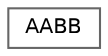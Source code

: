 digraph "クラス階層図"
{
 // LATEX_PDF_SIZE
  bgcolor="transparent";
  edge [fontname=Helvetica,fontsize=10,labelfontname=Helvetica,labelfontsize=10];
  node [fontname=Helvetica,fontsize=10,shape=box,height=0.2,width=0.4];
  rankdir="LR";
  Node0 [id="Node000000",label="AABB",height=0.2,width=0.4,color="grey40", fillcolor="white", style="filled",URL="$struct_a_a_b_b.html",tooltip=" "];
}
